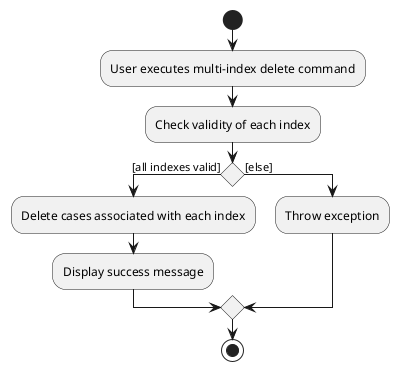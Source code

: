 @startuml
'https://plantuml.com/activity-diagram-beta

start
:User executes multi-index delete command;
:Check validity of each index;

if () then ([all indexes valid])
    :Delete cases associated with each index;
    :Display success message;
else ([else])
    :Throw exception;
endif
stop

@enduml
